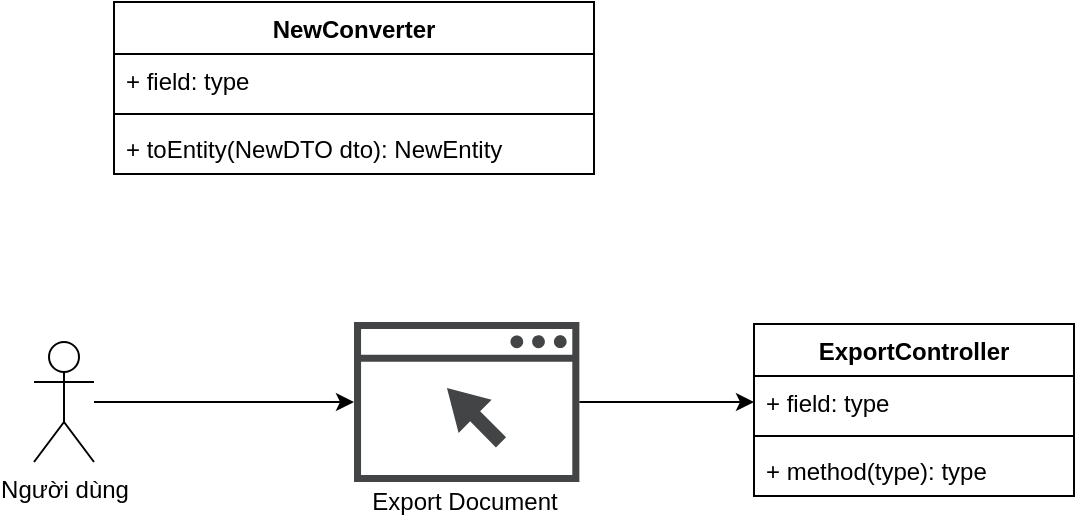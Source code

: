 <mxfile version="15.4.0" type="device"><diagram id="kgpKYQtTHZ0yAKxKKP6v" name="Page-1"><mxGraphModel dx="1086" dy="816" grid="1" gridSize="10" guides="1" tooltips="1" connect="1" arrows="1" fold="1" page="1" pageScale="1" pageWidth="1169" pageHeight="827" math="0" shadow="0"><root><mxCell id="0"/><mxCell id="1" parent="0"/><mxCell id="uro8_fuh35x7NICWJeN9-1" value="NewConverter" style="swimlane;fontStyle=1;align=center;verticalAlign=top;childLayout=stackLayout;horizontal=1;startSize=26;horizontalStack=0;resizeParent=1;resizeParentMax=0;resizeLast=0;collapsible=1;marginBottom=0;" vertex="1" parent="1"><mxGeometry x="80" y="120" width="240" height="86" as="geometry"/></mxCell><mxCell id="uro8_fuh35x7NICWJeN9-2" value="+ field: type" style="text;strokeColor=none;fillColor=none;align=left;verticalAlign=top;spacingLeft=4;spacingRight=4;overflow=hidden;rotatable=0;points=[[0,0.5],[1,0.5]];portConstraint=eastwest;" vertex="1" parent="uro8_fuh35x7NICWJeN9-1"><mxGeometry y="26" width="240" height="26" as="geometry"/></mxCell><mxCell id="uro8_fuh35x7NICWJeN9-3" value="" style="line;strokeWidth=1;fillColor=none;align=left;verticalAlign=middle;spacingTop=-1;spacingLeft=3;spacingRight=3;rotatable=0;labelPosition=right;points=[];portConstraint=eastwest;" vertex="1" parent="uro8_fuh35x7NICWJeN9-1"><mxGeometry y="52" width="240" height="8" as="geometry"/></mxCell><mxCell id="uro8_fuh35x7NICWJeN9-4" value="+ toEntity(NewDTO dto): NewEntity" style="text;strokeColor=none;fillColor=none;align=left;verticalAlign=top;spacingLeft=4;spacingRight=4;overflow=hidden;rotatable=0;points=[[0,0.5],[1,0.5]];portConstraint=eastwest;" vertex="1" parent="uro8_fuh35x7NICWJeN9-1"><mxGeometry y="60" width="240" height="26" as="geometry"/></mxCell><mxCell id="uro8_fuh35x7NICWJeN9-19" style="edgeStyle=orthogonalEdgeStyle;rounded=0;orthogonalLoop=1;jettySize=auto;html=1;" edge="1" parent="1" source="uro8_fuh35x7NICWJeN9-9" target="uro8_fuh35x7NICWJeN9-16"><mxGeometry relative="1" as="geometry"/></mxCell><mxCell id="uro8_fuh35x7NICWJeN9-9" value="" style="sketch=0;pointerEvents=1;shadow=0;dashed=0;html=1;strokeColor=none;fillColor=#434445;aspect=fixed;labelPosition=center;verticalLabelPosition=bottom;verticalAlign=top;align=center;outlineConnect=0;shape=mxgraph.vvd.web_browser;" vertex="1" parent="1"><mxGeometry x="200" y="280" width="112.68" height="80" as="geometry"/></mxCell><mxCell id="uro8_fuh35x7NICWJeN9-10" value="Export Document" style="text;html=1;align=center;verticalAlign=middle;resizable=0;points=[];autosize=1;strokeColor=none;fillColor=none;" vertex="1" parent="1"><mxGeometry x="200" y="360" width="110" height="20" as="geometry"/></mxCell><mxCell id="uro8_fuh35x7NICWJeN9-14" style="edgeStyle=orthogonalEdgeStyle;rounded=0;orthogonalLoop=1;jettySize=auto;html=1;" edge="1" parent="1" source="uro8_fuh35x7NICWJeN9-11" target="uro8_fuh35x7NICWJeN9-9"><mxGeometry relative="1" as="geometry"/></mxCell><mxCell id="uro8_fuh35x7NICWJeN9-11" value="Người dùng" style="shape=umlActor;verticalLabelPosition=bottom;verticalAlign=top;html=1;outlineConnect=0;" vertex="1" parent="1"><mxGeometry x="40" y="290" width="30" height="60" as="geometry"/></mxCell><mxCell id="uro8_fuh35x7NICWJeN9-15" value="ExportController" style="swimlane;fontStyle=1;align=center;verticalAlign=top;childLayout=stackLayout;horizontal=1;startSize=26;horizontalStack=0;resizeParent=1;resizeParentMax=0;resizeLast=0;collapsible=1;marginBottom=0;" vertex="1" parent="1"><mxGeometry x="400" y="281" width="160" height="86" as="geometry"/></mxCell><mxCell id="uro8_fuh35x7NICWJeN9-16" value="+ field: type" style="text;strokeColor=none;fillColor=none;align=left;verticalAlign=top;spacingLeft=4;spacingRight=4;overflow=hidden;rotatable=0;points=[[0,0.5],[1,0.5]];portConstraint=eastwest;" vertex="1" parent="uro8_fuh35x7NICWJeN9-15"><mxGeometry y="26" width="160" height="26" as="geometry"/></mxCell><mxCell id="uro8_fuh35x7NICWJeN9-17" value="" style="line;strokeWidth=1;fillColor=none;align=left;verticalAlign=middle;spacingTop=-1;spacingLeft=3;spacingRight=3;rotatable=0;labelPosition=right;points=[];portConstraint=eastwest;" vertex="1" parent="uro8_fuh35x7NICWJeN9-15"><mxGeometry y="52" width="160" height="8" as="geometry"/></mxCell><mxCell id="uro8_fuh35x7NICWJeN9-18" value="+ method(type): type" style="text;strokeColor=none;fillColor=none;align=left;verticalAlign=top;spacingLeft=4;spacingRight=4;overflow=hidden;rotatable=0;points=[[0,0.5],[1,0.5]];portConstraint=eastwest;" vertex="1" parent="uro8_fuh35x7NICWJeN9-15"><mxGeometry y="60" width="160" height="26" as="geometry"/></mxCell></root></mxGraphModel></diagram></mxfile>